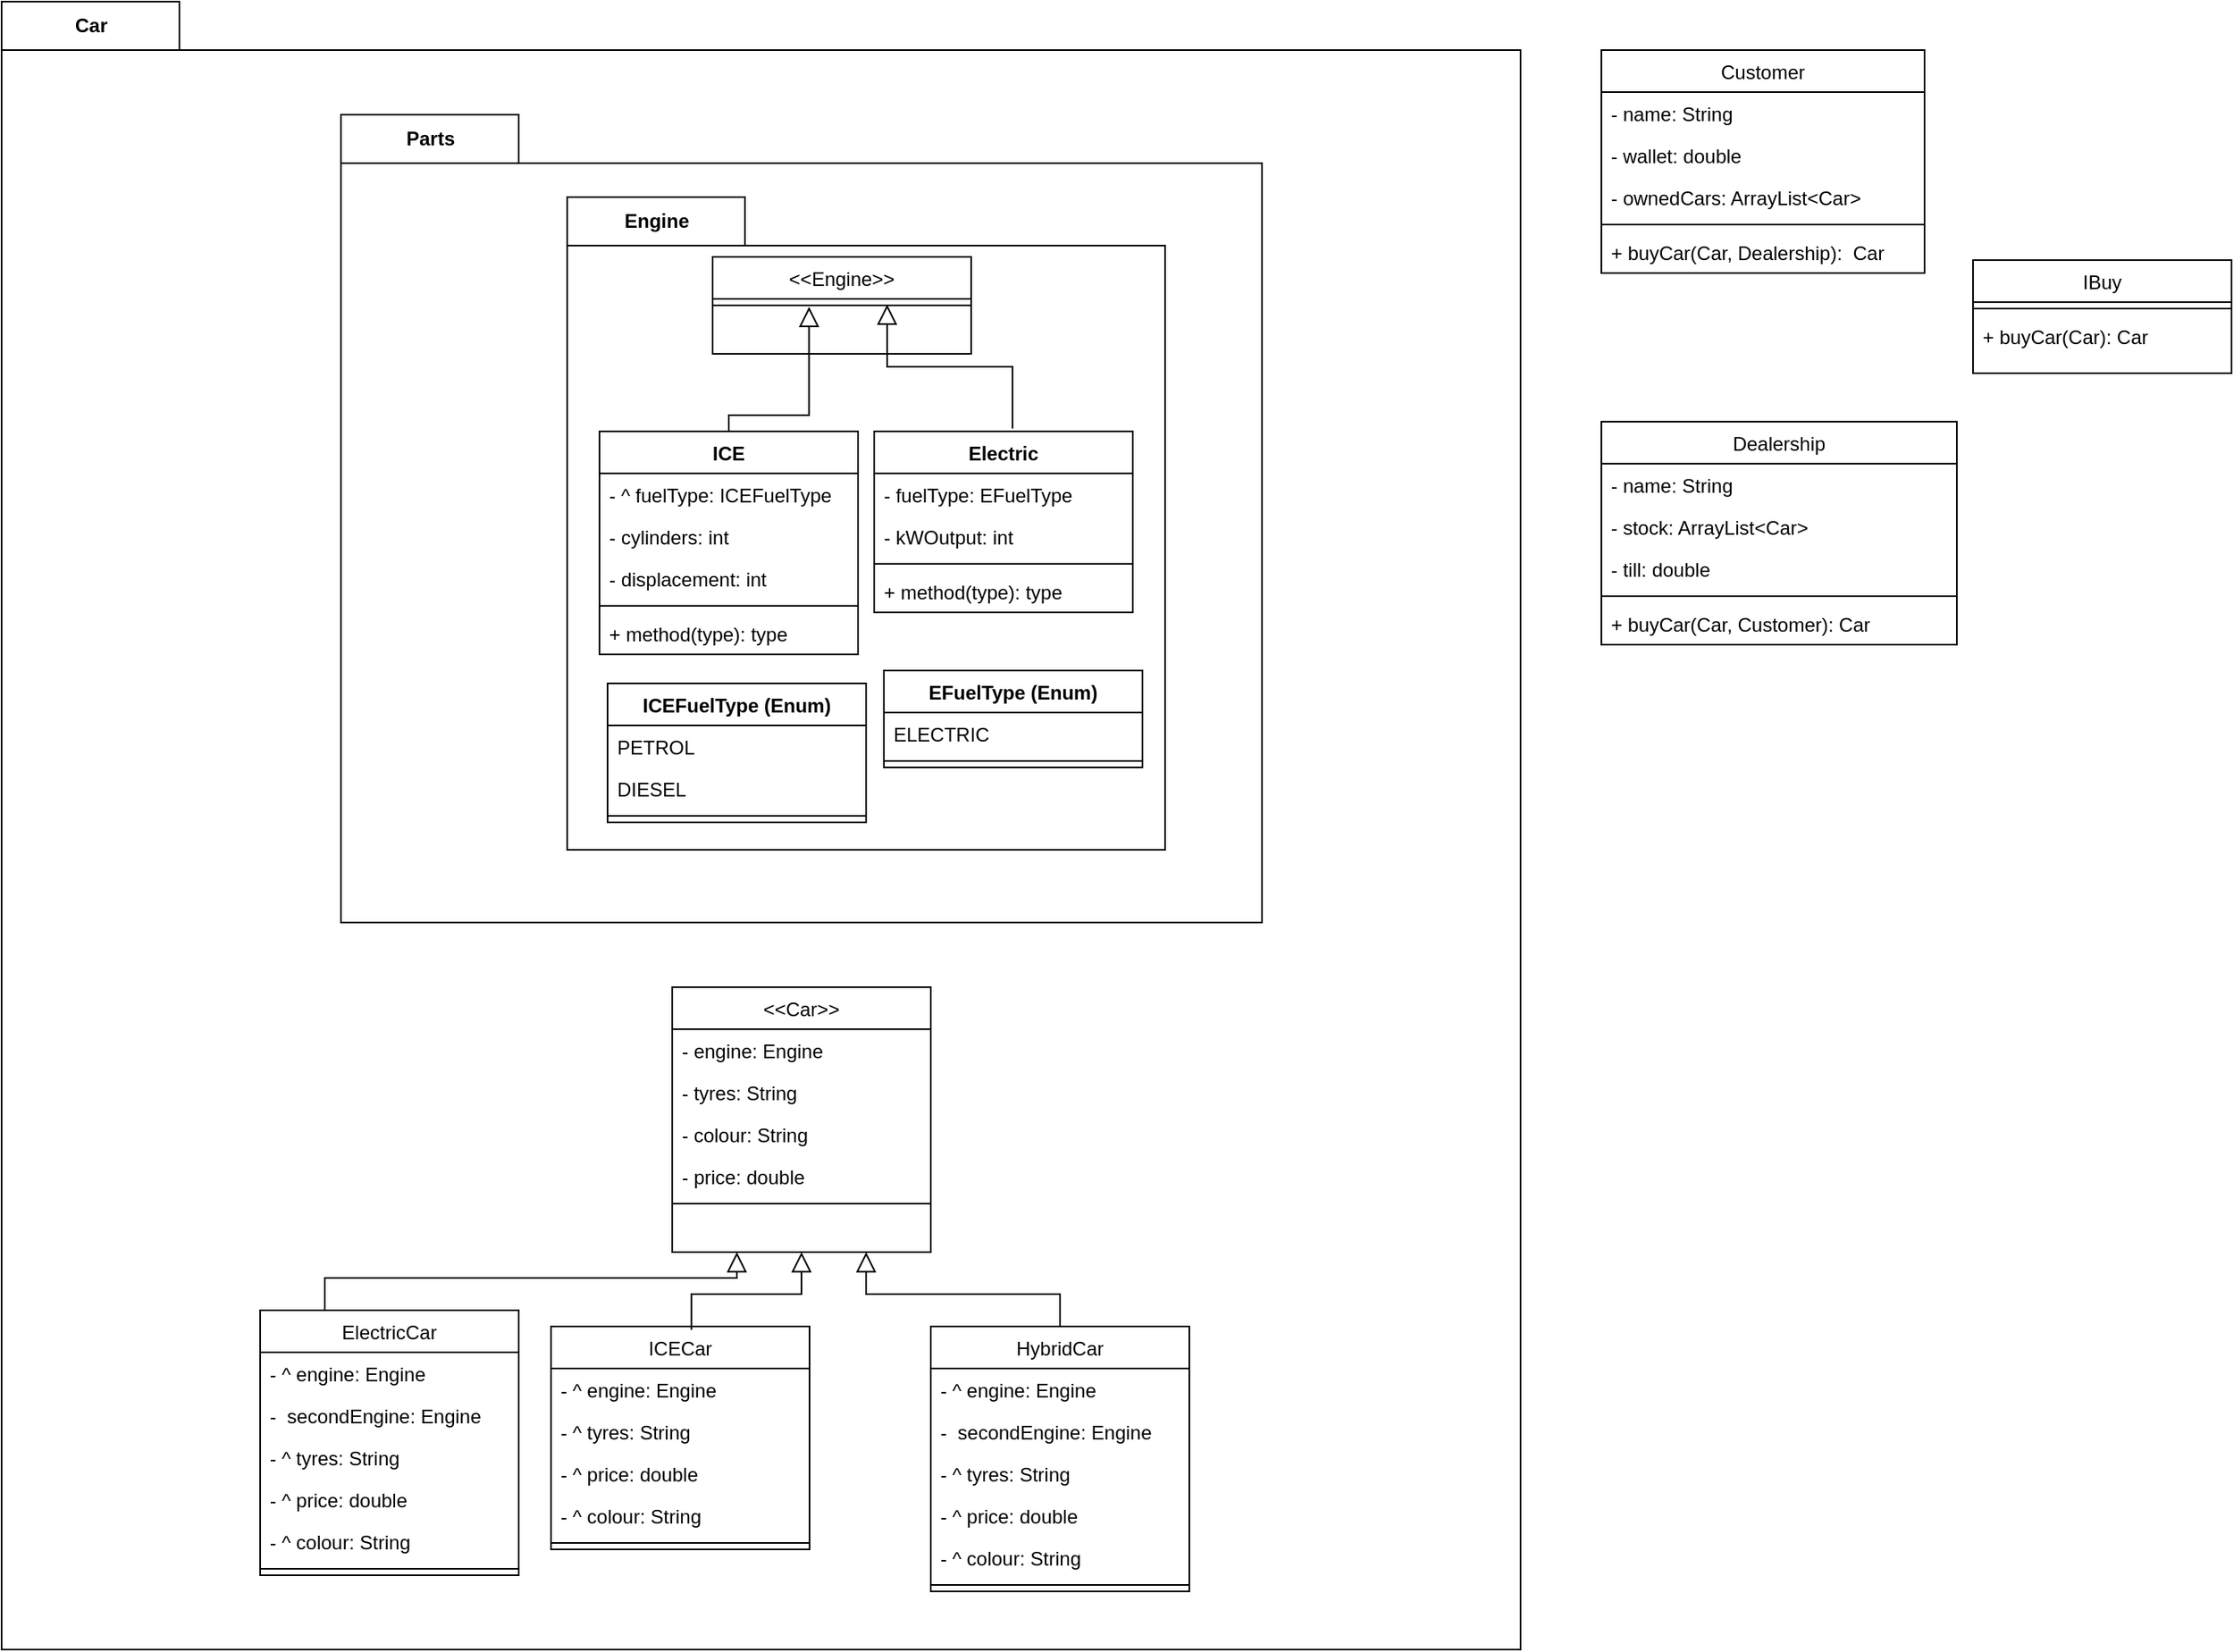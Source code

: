 <mxfile version="14.1.8" type="device"><diagram id="C5RBs43oDa-KdzZeNtuy" name="Page-1"><mxGraphModel dx="1435" dy="479" grid="1" gridSize="10" guides="1" tooltips="1" connect="1" arrows="1" fold="1" page="1" pageScale="1" pageWidth="827" pageHeight="1169" math="0" shadow="0"><root><mxCell id="WIyWlLk6GJQsqaUBKTNV-0"/><mxCell id="WIyWlLk6GJQsqaUBKTNV-1" parent="WIyWlLk6GJQsqaUBKTNV-0"/><mxCell id="or8L_emNe5XyGauRQhS9-157" value="Car" style="shape=folder;fontStyle=1;tabWidth=110;tabHeight=30;tabPosition=left;html=1;boundedLbl=1;labelInHeader=1;container=1;collapsible=0;recursiveResize=0;" vertex="1" parent="WIyWlLk6GJQsqaUBKTNV-1"><mxGeometry x="-600" y="60" width="940" height="1020" as="geometry"/></mxCell><mxCell id="or8L_emNe5XyGauRQhS9-128" value="Parts" style="shape=folder;fontStyle=1;tabWidth=110;tabHeight=30;tabPosition=left;html=1;boundedLbl=1;labelInHeader=1;container=1;collapsible=0;recursiveResize=0;" vertex="1" parent="or8L_emNe5XyGauRQhS9-157"><mxGeometry x="210" y="70" width="570" height="500" as="geometry"/></mxCell><mxCell id="or8L_emNe5XyGauRQhS9-126" value="Engine" style="shape=folder;fontStyle=1;tabWidth=110;tabHeight=30;tabPosition=left;html=1;boundedLbl=1;labelInHeader=1;container=1;collapsible=0;recursiveResize=0;" vertex="1" parent="or8L_emNe5XyGauRQhS9-128"><mxGeometry x="140" y="51" width="370" height="404" as="geometry"/></mxCell><mxCell id="zkfFHV4jXpPFQw0GAbJ--6" value="&lt;&lt;Engine&gt;&gt;" style="swimlane;fontStyle=0;align=center;verticalAlign=top;childLayout=stackLayout;horizontal=1;startSize=26;horizontalStack=0;resizeParent=1;resizeLast=0;collapsible=1;marginBottom=0;rounded=0;shadow=0;strokeWidth=1;" parent="or8L_emNe5XyGauRQhS9-126" vertex="1"><mxGeometry x="90" y="37" width="160" height="60" as="geometry"><mxRectangle x="130" y="380" width="160" height="26" as="alternateBounds"/></mxGeometry></mxCell><mxCell id="zkfFHV4jXpPFQw0GAbJ--9" value="" style="line;html=1;strokeWidth=1;align=left;verticalAlign=middle;spacingTop=-1;spacingLeft=3;spacingRight=3;rotatable=0;labelPosition=right;points=[];portConstraint=eastwest;" parent="zkfFHV4jXpPFQw0GAbJ--6" vertex="1"><mxGeometry y="26" width="160" height="8" as="geometry"/></mxCell><mxCell id="or8L_emNe5XyGauRQhS9-0" value="ICE" style="swimlane;fontStyle=1;align=center;verticalAlign=top;childLayout=stackLayout;horizontal=1;startSize=26;horizontalStack=0;resizeParent=1;resizeParentMax=0;resizeLast=0;collapsible=1;marginBottom=0;" vertex="1" parent="or8L_emNe5XyGauRQhS9-126"><mxGeometry x="20" y="145" width="160" height="138" as="geometry"/></mxCell><mxCell id="or8L_emNe5XyGauRQhS9-67" value="- ^ fuelType: ICEFuelType" style="text;strokeColor=none;fillColor=none;align=left;verticalAlign=top;spacingLeft=4;spacingRight=4;overflow=hidden;rotatable=0;points=[[0,0.5],[1,0.5]];portConstraint=eastwest;" vertex="1" parent="or8L_emNe5XyGauRQhS9-0"><mxGeometry y="26" width="160" height="26" as="geometry"/></mxCell><mxCell id="or8L_emNe5XyGauRQhS9-1" value="- cylinders: int" style="text;strokeColor=none;fillColor=none;align=left;verticalAlign=top;spacingLeft=4;spacingRight=4;overflow=hidden;rotatable=0;points=[[0,0.5],[1,0.5]];portConstraint=eastwest;" vertex="1" parent="or8L_emNe5XyGauRQhS9-0"><mxGeometry y="52" width="160" height="26" as="geometry"/></mxCell><mxCell id="or8L_emNe5XyGauRQhS9-28" value="- displacement: int" style="text;strokeColor=none;fillColor=none;align=left;verticalAlign=top;spacingLeft=4;spacingRight=4;overflow=hidden;rotatable=0;points=[[0,0.5],[1,0.5]];portConstraint=eastwest;" vertex="1" parent="or8L_emNe5XyGauRQhS9-0"><mxGeometry y="78" width="160" height="26" as="geometry"/></mxCell><mxCell id="or8L_emNe5XyGauRQhS9-2" value="" style="line;strokeWidth=1;fillColor=none;align=left;verticalAlign=middle;spacingTop=-1;spacingLeft=3;spacingRight=3;rotatable=0;labelPosition=right;points=[];portConstraint=eastwest;" vertex="1" parent="or8L_emNe5XyGauRQhS9-0"><mxGeometry y="104" width="160" height="8" as="geometry"/></mxCell><mxCell id="or8L_emNe5XyGauRQhS9-3" value="+ method(type): type" style="text;strokeColor=none;fillColor=none;align=left;verticalAlign=top;spacingLeft=4;spacingRight=4;overflow=hidden;rotatable=0;points=[[0,0.5],[1,0.5]];portConstraint=eastwest;" vertex="1" parent="or8L_emNe5XyGauRQhS9-0"><mxGeometry y="112" width="160" height="26" as="geometry"/></mxCell><mxCell id="or8L_emNe5XyGauRQhS9-5" value="Electric" style="swimlane;fontStyle=1;align=center;verticalAlign=top;childLayout=stackLayout;horizontal=1;startSize=26;horizontalStack=0;resizeParent=1;resizeParentMax=0;resizeLast=0;collapsible=1;marginBottom=0;" vertex="1" parent="or8L_emNe5XyGauRQhS9-126"><mxGeometry x="190" y="145" width="160" height="112" as="geometry"/></mxCell><mxCell id="or8L_emNe5XyGauRQhS9-35" value="- fuelType: EFuelType" style="text;strokeColor=none;fillColor=none;align=left;verticalAlign=top;spacingLeft=4;spacingRight=4;overflow=hidden;rotatable=0;points=[[0,0.5],[1,0.5]];portConstraint=eastwest;" vertex="1" parent="or8L_emNe5XyGauRQhS9-5"><mxGeometry y="26" width="160" height="26" as="geometry"/></mxCell><mxCell id="or8L_emNe5XyGauRQhS9-52" value="- kWOutput: int" style="text;strokeColor=none;fillColor=none;align=left;verticalAlign=top;spacingLeft=4;spacingRight=4;overflow=hidden;rotatable=0;points=[[0,0.5],[1,0.5]];portConstraint=eastwest;" vertex="1" parent="or8L_emNe5XyGauRQhS9-5"><mxGeometry y="52" width="160" height="26" as="geometry"/></mxCell><mxCell id="or8L_emNe5XyGauRQhS9-7" value="" style="line;strokeWidth=1;fillColor=none;align=left;verticalAlign=middle;spacingTop=-1;spacingLeft=3;spacingRight=3;rotatable=0;labelPosition=right;points=[];portConstraint=eastwest;" vertex="1" parent="or8L_emNe5XyGauRQhS9-5"><mxGeometry y="78" width="160" height="8" as="geometry"/></mxCell><mxCell id="or8L_emNe5XyGauRQhS9-8" value="+ method(type): type" style="text;strokeColor=none;fillColor=none;align=left;verticalAlign=top;spacingLeft=4;spacingRight=4;overflow=hidden;rotatable=0;points=[[0,0.5],[1,0.5]];portConstraint=eastwest;" vertex="1" parent="or8L_emNe5XyGauRQhS9-5"><mxGeometry y="86" width="160" height="26" as="geometry"/></mxCell><mxCell id="or8L_emNe5XyGauRQhS9-9" value="" style="endArrow=block;endSize=10;endFill=0;shadow=0;strokeWidth=1;rounded=0;edgeStyle=elbowEdgeStyle;elbow=vertical;exitX=0.535;exitY=-0.016;exitDx=0;exitDy=0;exitPerimeter=0;entryX=0.675;entryY=0.44;entryDx=0;entryDy=0;entryPerimeter=0;" edge="1" parent="or8L_emNe5XyGauRQhS9-126" source="or8L_emNe5XyGauRQhS9-5" target="zkfFHV4jXpPFQw0GAbJ--9"><mxGeometry width="160" relative="1" as="geometry"><mxPoint x="400" y="147" as="sourcePoint"/><mxPoint x="200" y="100" as="targetPoint"/></mxGeometry></mxCell><mxCell id="or8L_emNe5XyGauRQhS9-10" value="" style="endArrow=block;endSize=10;endFill=0;shadow=0;strokeWidth=1;rounded=0;edgeStyle=elbowEdgeStyle;elbow=vertical;exitX=0.5;exitY=0;exitDx=0;exitDy=0;entryX=0.373;entryY=0.612;entryDx=0;entryDy=0;entryPerimeter=0;" edge="1" parent="or8L_emNe5XyGauRQhS9-126" source="or8L_emNe5XyGauRQhS9-0" target="zkfFHV4jXpPFQw0GAbJ--9"><mxGeometry width="160" relative="1" as="geometry"><mxPoint x="90" y="155" as="sourcePoint"/><mxPoint x="150" y="105" as="targetPoint"/><Array as="points"><mxPoint x="120" y="135"/></Array></mxGeometry></mxCell><mxCell id="or8L_emNe5XyGauRQhS9-47" value="ICEFuelType (Enum)" style="swimlane;fontStyle=1;align=center;verticalAlign=top;childLayout=stackLayout;horizontal=1;startSize=26;horizontalStack=0;resizeParent=1;resizeParentMax=0;resizeLast=0;collapsible=1;marginBottom=0;" vertex="1" parent="or8L_emNe5XyGauRQhS9-126"><mxGeometry x="25" y="301" width="160" height="86" as="geometry"/></mxCell><mxCell id="or8L_emNe5XyGauRQhS9-49" value="PETROL" style="text;strokeColor=none;fillColor=none;align=left;verticalAlign=top;spacingLeft=4;spacingRight=4;overflow=hidden;rotatable=0;points=[[0,0.5],[1,0.5]];portConstraint=eastwest;" vertex="1" parent="or8L_emNe5XyGauRQhS9-47"><mxGeometry y="26" width="160" height="26" as="geometry"/></mxCell><mxCell id="or8L_emNe5XyGauRQhS9-50" value="DIESEL" style="text;strokeColor=none;fillColor=none;align=left;verticalAlign=top;spacingLeft=4;spacingRight=4;overflow=hidden;rotatable=0;points=[[0,0.5],[1,0.5]];portConstraint=eastwest;" vertex="1" parent="or8L_emNe5XyGauRQhS9-47"><mxGeometry y="52" width="160" height="26" as="geometry"/></mxCell><mxCell id="or8L_emNe5XyGauRQhS9-48" value="" style="line;strokeWidth=1;fillColor=none;align=left;verticalAlign=middle;spacingTop=-1;spacingLeft=3;spacingRight=3;rotatable=0;labelPosition=right;points=[];portConstraint=eastwest;" vertex="1" parent="or8L_emNe5XyGauRQhS9-47"><mxGeometry y="78" width="160" height="8" as="geometry"/></mxCell><mxCell id="or8L_emNe5XyGauRQhS9-160" value="EFuelType (Enum)" style="swimlane;fontStyle=1;align=center;verticalAlign=top;childLayout=stackLayout;horizontal=1;startSize=26;horizontalStack=0;resizeParent=1;resizeParentMax=0;resizeLast=0;collapsible=1;marginBottom=0;" vertex="1" parent="or8L_emNe5XyGauRQhS9-126"><mxGeometry x="196" y="293" width="160" height="60" as="geometry"/></mxCell><mxCell id="or8L_emNe5XyGauRQhS9-161" value="ELECTRIC" style="text;strokeColor=none;fillColor=none;align=left;verticalAlign=top;spacingLeft=4;spacingRight=4;overflow=hidden;rotatable=0;points=[[0,0.5],[1,0.5]];portConstraint=eastwest;" vertex="1" parent="or8L_emNe5XyGauRQhS9-160"><mxGeometry y="26" width="160" height="26" as="geometry"/></mxCell><mxCell id="or8L_emNe5XyGauRQhS9-163" value="" style="line;strokeWidth=1;fillColor=none;align=left;verticalAlign=middle;spacingTop=-1;spacingLeft=3;spacingRight=3;rotatable=0;labelPosition=right;points=[];portConstraint=eastwest;" vertex="1" parent="or8L_emNe5XyGauRQhS9-160"><mxGeometry y="52" width="160" height="8" as="geometry"/></mxCell><mxCell id="or8L_emNe5XyGauRQhS9-11" value="&lt;&lt;Car&gt;&gt;" style="swimlane;fontStyle=0;align=center;verticalAlign=top;childLayout=stackLayout;horizontal=1;startSize=26;horizontalStack=0;resizeParent=1;resizeLast=0;collapsible=1;marginBottom=0;rounded=0;shadow=0;strokeWidth=1;" vertex="1" parent="or8L_emNe5XyGauRQhS9-157"><mxGeometry x="415" y="610" width="160" height="164" as="geometry"><mxRectangle x="130" y="380" width="160" height="26" as="alternateBounds"/></mxGeometry></mxCell><mxCell id="or8L_emNe5XyGauRQhS9-71" value="- engine: Engine" style="text;strokeColor=none;fillColor=none;align=left;verticalAlign=top;spacingLeft=4;spacingRight=4;overflow=hidden;rotatable=0;points=[[0,0.5],[1,0.5]];portConstraint=eastwest;" vertex="1" parent="or8L_emNe5XyGauRQhS9-11"><mxGeometry y="26" width="160" height="26" as="geometry"/></mxCell><mxCell id="or8L_emNe5XyGauRQhS9-90" value="- tyres: String" style="text;strokeColor=none;fillColor=none;align=left;verticalAlign=top;spacingLeft=4;spacingRight=4;overflow=hidden;rotatable=0;points=[[0,0.5],[1,0.5]];portConstraint=eastwest;" vertex="1" parent="or8L_emNe5XyGauRQhS9-11"><mxGeometry y="52" width="160" height="26" as="geometry"/></mxCell><mxCell id="or8L_emNe5XyGauRQhS9-106" value="- colour: String" style="text;strokeColor=none;fillColor=none;align=left;verticalAlign=top;spacingLeft=4;spacingRight=4;overflow=hidden;rotatable=0;points=[[0,0.5],[1,0.5]];portConstraint=eastwest;" vertex="1" parent="or8L_emNe5XyGauRQhS9-11"><mxGeometry y="78" width="160" height="26" as="geometry"/></mxCell><mxCell id="or8L_emNe5XyGauRQhS9-107" value="- price: double" style="text;strokeColor=none;fillColor=none;align=left;verticalAlign=top;spacingLeft=4;spacingRight=4;overflow=hidden;rotatable=0;points=[[0,0.5],[1,0.5]];portConstraint=eastwest;" vertex="1" parent="or8L_emNe5XyGauRQhS9-11"><mxGeometry y="104" width="160" height="26" as="geometry"/></mxCell><mxCell id="or8L_emNe5XyGauRQhS9-12" value="" style="line;html=1;strokeWidth=1;align=left;verticalAlign=middle;spacingTop=-1;spacingLeft=3;spacingRight=3;rotatable=0;labelPosition=right;points=[];portConstraint=eastwest;" vertex="1" parent="or8L_emNe5XyGauRQhS9-11"><mxGeometry y="130" width="160" height="8" as="geometry"/></mxCell><mxCell id="or8L_emNe5XyGauRQhS9-13" value="ElectricCar" style="swimlane;fontStyle=0;align=center;verticalAlign=top;childLayout=stackLayout;horizontal=1;startSize=26;horizontalStack=0;resizeParent=1;resizeLast=0;collapsible=1;marginBottom=0;rounded=0;shadow=0;strokeWidth=1;" vertex="1" parent="or8L_emNe5XyGauRQhS9-157"><mxGeometry x="160" y="810" width="160" height="164" as="geometry"><mxRectangle x="130" y="380" width="160" height="26" as="alternateBounds"/></mxGeometry></mxCell><mxCell id="or8L_emNe5XyGauRQhS9-75" value="- ^ engine: Engine" style="text;strokeColor=none;fillColor=none;align=left;verticalAlign=top;spacingLeft=4;spacingRight=4;overflow=hidden;rotatable=0;points=[[0,0.5],[1,0.5]];portConstraint=eastwest;" vertex="1" parent="or8L_emNe5XyGauRQhS9-13"><mxGeometry y="26" width="160" height="26" as="geometry"/></mxCell><mxCell id="or8L_emNe5XyGauRQhS9-164" value="-  secondEngine: Engine" style="text;strokeColor=none;fillColor=none;align=left;verticalAlign=top;spacingLeft=4;spacingRight=4;overflow=hidden;rotatable=0;points=[[0,0.5],[1,0.5]];portConstraint=eastwest;" vertex="1" parent="or8L_emNe5XyGauRQhS9-13"><mxGeometry y="52" width="160" height="26" as="geometry"/></mxCell><mxCell id="or8L_emNe5XyGauRQhS9-91" value="- ^ tyres: String" style="text;strokeColor=none;fillColor=none;align=left;verticalAlign=top;spacingLeft=4;spacingRight=4;overflow=hidden;rotatable=0;points=[[0,0.5],[1,0.5]];portConstraint=eastwest;" vertex="1" parent="or8L_emNe5XyGauRQhS9-13"><mxGeometry y="78" width="160" height="26" as="geometry"/></mxCell><mxCell id="or8L_emNe5XyGauRQhS9-111" value="- ^ price: double" style="text;strokeColor=none;fillColor=none;align=left;verticalAlign=top;spacingLeft=4;spacingRight=4;overflow=hidden;rotatable=0;points=[[0,0.5],[1,0.5]];portConstraint=eastwest;" vertex="1" parent="or8L_emNe5XyGauRQhS9-13"><mxGeometry y="104" width="160" height="26" as="geometry"/></mxCell><mxCell id="or8L_emNe5XyGauRQhS9-110" value="- ^ colour: String" style="text;strokeColor=none;fillColor=none;align=left;verticalAlign=top;spacingLeft=4;spacingRight=4;overflow=hidden;rotatable=0;points=[[0,0.5],[1,0.5]];portConstraint=eastwest;" vertex="1" parent="or8L_emNe5XyGauRQhS9-13"><mxGeometry y="130" width="160" height="26" as="geometry"/></mxCell><mxCell id="or8L_emNe5XyGauRQhS9-14" value="" style="line;html=1;strokeWidth=1;align=left;verticalAlign=middle;spacingTop=-1;spacingLeft=3;spacingRight=3;rotatable=0;labelPosition=right;points=[];portConstraint=eastwest;" vertex="1" parent="or8L_emNe5XyGauRQhS9-13"><mxGeometry y="156" width="160" height="8" as="geometry"/></mxCell><mxCell id="or8L_emNe5XyGauRQhS9-15" value="ICECar" style="swimlane;fontStyle=0;align=center;verticalAlign=top;childLayout=stackLayout;horizontal=1;startSize=26;horizontalStack=0;resizeParent=1;resizeLast=0;collapsible=1;marginBottom=0;rounded=0;shadow=0;strokeWidth=1;" vertex="1" parent="or8L_emNe5XyGauRQhS9-157"><mxGeometry x="340" y="820" width="160" height="138" as="geometry"><mxRectangle x="130" y="380" width="160" height="26" as="alternateBounds"/></mxGeometry></mxCell><mxCell id="or8L_emNe5XyGauRQhS9-6" value="- ^ engine: Engine" style="text;strokeColor=none;fillColor=none;align=left;verticalAlign=top;spacingLeft=4;spacingRight=4;overflow=hidden;rotatable=0;points=[[0,0.5],[1,0.5]];portConstraint=eastwest;" vertex="1" parent="or8L_emNe5XyGauRQhS9-15"><mxGeometry y="26" width="160" height="26" as="geometry"/></mxCell><mxCell id="or8L_emNe5XyGauRQhS9-89" value="- ^ tyres: String" style="text;strokeColor=none;fillColor=none;align=left;verticalAlign=top;spacingLeft=4;spacingRight=4;overflow=hidden;rotatable=0;points=[[0,0.5],[1,0.5]];portConstraint=eastwest;" vertex="1" parent="or8L_emNe5XyGauRQhS9-15"><mxGeometry y="52" width="160" height="26" as="geometry"/></mxCell><mxCell id="or8L_emNe5XyGauRQhS9-113" value="- ^ price: double" style="text;strokeColor=none;fillColor=none;align=left;verticalAlign=top;spacingLeft=4;spacingRight=4;overflow=hidden;rotatable=0;points=[[0,0.5],[1,0.5]];portConstraint=eastwest;" vertex="1" parent="or8L_emNe5XyGauRQhS9-15"><mxGeometry y="78" width="160" height="26" as="geometry"/></mxCell><mxCell id="or8L_emNe5XyGauRQhS9-112" value="- ^ colour: String" style="text;strokeColor=none;fillColor=none;align=left;verticalAlign=top;spacingLeft=4;spacingRight=4;overflow=hidden;rotatable=0;points=[[0,0.5],[1,0.5]];portConstraint=eastwest;" vertex="1" parent="or8L_emNe5XyGauRQhS9-15"><mxGeometry y="104" width="160" height="26" as="geometry"/></mxCell><mxCell id="or8L_emNe5XyGauRQhS9-16" value="" style="line;html=1;strokeWidth=1;align=left;verticalAlign=middle;spacingTop=-1;spacingLeft=3;spacingRight=3;rotatable=0;labelPosition=right;points=[];portConstraint=eastwest;" vertex="1" parent="or8L_emNe5XyGauRQhS9-15"><mxGeometry y="130" width="160" height="8" as="geometry"/></mxCell><mxCell id="or8L_emNe5XyGauRQhS9-17" value="HybridCar" style="swimlane;fontStyle=0;align=center;verticalAlign=top;childLayout=stackLayout;horizontal=1;startSize=26;horizontalStack=0;resizeParent=1;resizeLast=0;collapsible=1;marginBottom=0;rounded=0;shadow=0;strokeWidth=1;" vertex="1" parent="or8L_emNe5XyGauRQhS9-157"><mxGeometry x="575" y="820" width="160" height="164" as="geometry"><mxRectangle x="130" y="380" width="160" height="26" as="alternateBounds"/></mxGeometry></mxCell><mxCell id="or8L_emNe5XyGauRQhS9-76" value="- ^ engine: Engine" style="text;strokeColor=none;fillColor=none;align=left;verticalAlign=top;spacingLeft=4;spacingRight=4;overflow=hidden;rotatable=0;points=[[0,0.5],[1,0.5]];portConstraint=eastwest;" vertex="1" parent="or8L_emNe5XyGauRQhS9-17"><mxGeometry y="26" width="160" height="26" as="geometry"/></mxCell><mxCell id="or8L_emNe5XyGauRQhS9-109" value="-  secondEngine: Engine" style="text;strokeColor=none;fillColor=none;align=left;verticalAlign=top;spacingLeft=4;spacingRight=4;overflow=hidden;rotatable=0;points=[[0,0.5],[1,0.5]];portConstraint=eastwest;" vertex="1" parent="or8L_emNe5XyGauRQhS9-17"><mxGeometry y="52" width="160" height="26" as="geometry"/></mxCell><mxCell id="or8L_emNe5XyGauRQhS9-92" value="- ^ tyres: String" style="text;strokeColor=none;fillColor=none;align=left;verticalAlign=top;spacingLeft=4;spacingRight=4;overflow=hidden;rotatable=0;points=[[0,0.5],[1,0.5]];portConstraint=eastwest;" vertex="1" parent="or8L_emNe5XyGauRQhS9-17"><mxGeometry y="78" width="160" height="26" as="geometry"/></mxCell><mxCell id="or8L_emNe5XyGauRQhS9-115" value="- ^ price: double" style="text;strokeColor=none;fillColor=none;align=left;verticalAlign=top;spacingLeft=4;spacingRight=4;overflow=hidden;rotatable=0;points=[[0,0.5],[1,0.5]];portConstraint=eastwest;" vertex="1" parent="or8L_emNe5XyGauRQhS9-17"><mxGeometry y="104" width="160" height="26" as="geometry"/></mxCell><mxCell id="or8L_emNe5XyGauRQhS9-114" value="- ^ colour: String" style="text;strokeColor=none;fillColor=none;align=left;verticalAlign=top;spacingLeft=4;spacingRight=4;overflow=hidden;rotatable=0;points=[[0,0.5],[1,0.5]];portConstraint=eastwest;" vertex="1" parent="or8L_emNe5XyGauRQhS9-17"><mxGeometry y="130" width="160" height="26" as="geometry"/></mxCell><mxCell id="or8L_emNe5XyGauRQhS9-18" value="" style="line;html=1;strokeWidth=1;align=left;verticalAlign=middle;spacingTop=-1;spacingLeft=3;spacingRight=3;rotatable=0;labelPosition=right;points=[];portConstraint=eastwest;" vertex="1" parent="or8L_emNe5XyGauRQhS9-17"><mxGeometry y="156" width="160" height="8" as="geometry"/></mxCell><mxCell id="or8L_emNe5XyGauRQhS9-19" value="" style="endArrow=block;endSize=10;endFill=0;shadow=0;strokeWidth=1;rounded=0;edgeStyle=elbowEdgeStyle;elbow=vertical;exitX=0.5;exitY=0;exitDx=0;exitDy=0;entryX=0.75;entryY=1;entryDx=0;entryDy=0;" edge="1" parent="or8L_emNe5XyGauRQhS9-157" source="or8L_emNe5XyGauRQhS9-17" target="or8L_emNe5XyGauRQhS9-11"><mxGeometry width="160" relative="1" as="geometry"><mxPoint x="625.6" y="880.004" as="sourcePoint"/><mxPoint x="590" y="830" as="targetPoint"/><Array as="points"><mxPoint x="570" y="800"/><mxPoint x="570" y="970"/><mxPoint x="610" y="870"/></Array></mxGeometry></mxCell><mxCell id="or8L_emNe5XyGauRQhS9-20" value="" style="endArrow=block;endSize=10;endFill=0;shadow=0;strokeWidth=1;rounded=0;edgeStyle=elbowEdgeStyle;elbow=vertical;exitX=0.543;exitY=0.015;exitDx=0;exitDy=0;entryX=0.5;entryY=1;entryDx=0;entryDy=0;exitPerimeter=0;" edge="1" parent="or8L_emNe5XyGauRQhS9-157" source="or8L_emNe5XyGauRQhS9-15" target="or8L_emNe5XyGauRQhS9-11"><mxGeometry width="160" relative="1" as="geometry"><mxPoint x="660.24" y="822.976" as="sourcePoint"/><mxPoint x="390" y="860" as="targetPoint"/><Array as="points"><mxPoint x="470" y="800"/><mxPoint x="440" y="980"/><mxPoint x="390" y="880"/></Array></mxGeometry></mxCell><mxCell id="or8L_emNe5XyGauRQhS9-21" value="" style="endArrow=block;endSize=10;endFill=0;shadow=0;strokeWidth=1;rounded=0;edgeStyle=elbowEdgeStyle;elbow=vertical;exitX=0.25;exitY=0;exitDx=0;exitDy=0;entryX=0.25;entryY=1;entryDx=0;entryDy=0;" edge="1" parent="or8L_emNe5XyGauRQhS9-157" source="or8L_emNe5XyGauRQhS9-13" target="or8L_emNe5XyGauRQhS9-11"><mxGeometry width="160" relative="1" as="geometry"><mxPoint x="650.24" y="914.976" as="sourcePoint"/><mxPoint x="310" y="840" as="targetPoint"/><Array as="points"><mxPoint x="290" y="790"/><mxPoint x="290" y="780"/><mxPoint x="290" y="960"/><mxPoint x="280" y="870"/><mxPoint x="280" y="848"/><mxPoint x="600" y="808"/></Array></mxGeometry></mxCell><mxCell id="or8L_emNe5XyGauRQhS9-116" value="Customer" style="swimlane;fontStyle=0;align=center;verticalAlign=top;childLayout=stackLayout;horizontal=1;startSize=26;horizontalStack=0;resizeParent=1;resizeLast=0;collapsible=1;marginBottom=0;rounded=0;shadow=0;strokeWidth=1;" vertex="1" parent="WIyWlLk6GJQsqaUBKTNV-1"><mxGeometry x="390" y="90" width="200" height="138" as="geometry"><mxRectangle x="130" y="380" width="160" height="26" as="alternateBounds"/></mxGeometry></mxCell><mxCell id="or8L_emNe5XyGauRQhS9-117" value="- name: String" style="text;strokeColor=none;fillColor=none;align=left;verticalAlign=top;spacingLeft=4;spacingRight=4;overflow=hidden;rotatable=0;points=[[0,0.5],[1,0.5]];portConstraint=eastwest;" vertex="1" parent="or8L_emNe5XyGauRQhS9-116"><mxGeometry y="26" width="200" height="26" as="geometry"/></mxCell><mxCell id="or8L_emNe5XyGauRQhS9-119" value="- wallet: double" style="text;strokeColor=none;fillColor=none;align=left;verticalAlign=top;spacingLeft=4;spacingRight=4;overflow=hidden;rotatable=0;points=[[0,0.5],[1,0.5]];portConstraint=eastwest;" vertex="1" parent="or8L_emNe5XyGauRQhS9-116"><mxGeometry y="52" width="200" height="26" as="geometry"/></mxCell><mxCell id="or8L_emNe5XyGauRQhS9-124" value="- ownedCars: ArrayList&lt;Car&gt;" style="text;strokeColor=none;fillColor=none;align=left;verticalAlign=top;spacingLeft=4;spacingRight=4;overflow=hidden;rotatable=0;points=[[0,0.5],[1,0.5]];portConstraint=eastwest;" vertex="1" parent="or8L_emNe5XyGauRQhS9-116"><mxGeometry y="78" width="200" height="26" as="geometry"/></mxCell><mxCell id="or8L_emNe5XyGauRQhS9-118" value="" style="line;html=1;strokeWidth=1;align=left;verticalAlign=middle;spacingTop=-1;spacingLeft=3;spacingRight=3;rotatable=0;labelPosition=right;points=[];portConstraint=eastwest;" vertex="1" parent="or8L_emNe5XyGauRQhS9-116"><mxGeometry y="104" width="200" height="8" as="geometry"/></mxCell><mxCell id="or8L_emNe5XyGauRQhS9-167" value="+ buyCar(Car, Dealership):  Car" style="text;strokeColor=none;fillColor=none;align=left;verticalAlign=top;spacingLeft=4;spacingRight=4;overflow=hidden;rotatable=0;points=[[0,0.5],[1,0.5]];portConstraint=eastwest;" vertex="1" parent="or8L_emNe5XyGauRQhS9-116"><mxGeometry y="112" width="200" height="26" as="geometry"/></mxCell><mxCell id="or8L_emNe5XyGauRQhS9-168" value="IBuy" style="swimlane;fontStyle=0;align=center;verticalAlign=top;childLayout=stackLayout;horizontal=1;startSize=26;horizontalStack=0;resizeParent=1;resizeLast=0;collapsible=1;marginBottom=0;rounded=0;shadow=0;strokeWidth=1;" vertex="1" parent="WIyWlLk6GJQsqaUBKTNV-1"><mxGeometry x="620" y="220" width="160" height="70" as="geometry"><mxRectangle x="130" y="380" width="160" height="26" as="alternateBounds"/></mxGeometry></mxCell><mxCell id="or8L_emNe5XyGauRQhS9-172" value="" style="line;html=1;strokeWidth=1;align=left;verticalAlign=middle;spacingTop=-1;spacingLeft=3;spacingRight=3;rotatable=0;labelPosition=right;points=[];portConstraint=eastwest;" vertex="1" parent="or8L_emNe5XyGauRQhS9-168"><mxGeometry y="26" width="160" height="8" as="geometry"/></mxCell><mxCell id="or8L_emNe5XyGauRQhS9-173" value="+ buyCar(Car): Car" style="text;strokeColor=none;fillColor=none;align=left;verticalAlign=top;spacingLeft=4;spacingRight=4;overflow=hidden;rotatable=0;points=[[0,0.5],[1,0.5]];portConstraint=eastwest;" vertex="1" parent="or8L_emNe5XyGauRQhS9-168"><mxGeometry y="34" width="160" height="26" as="geometry"/></mxCell><mxCell id="or8L_emNe5XyGauRQhS9-120" value="Dealership" style="swimlane;fontStyle=0;align=center;verticalAlign=top;childLayout=stackLayout;horizontal=1;startSize=26;horizontalStack=0;resizeParent=1;resizeLast=0;collapsible=1;marginBottom=0;rounded=0;shadow=0;strokeWidth=1;" vertex="1" parent="WIyWlLk6GJQsqaUBKTNV-1"><mxGeometry x="390" y="320" width="220" height="138" as="geometry"><mxRectangle x="130" y="380" width="160" height="26" as="alternateBounds"/></mxGeometry></mxCell><mxCell id="or8L_emNe5XyGauRQhS9-121" value="- name: String" style="text;strokeColor=none;fillColor=none;align=left;verticalAlign=top;spacingLeft=4;spacingRight=4;overflow=hidden;rotatable=0;points=[[0,0.5],[1,0.5]];portConstraint=eastwest;" vertex="1" parent="or8L_emNe5XyGauRQhS9-120"><mxGeometry y="26" width="220" height="26" as="geometry"/></mxCell><mxCell id="or8L_emNe5XyGauRQhS9-165" value="- stock: ArrayList&lt;Car&gt;" style="text;strokeColor=none;fillColor=none;align=left;verticalAlign=top;spacingLeft=4;spacingRight=4;overflow=hidden;rotatable=0;points=[[0,0.5],[1,0.5]];portConstraint=eastwest;" vertex="1" parent="or8L_emNe5XyGauRQhS9-120"><mxGeometry y="52" width="220" height="26" as="geometry"/></mxCell><mxCell id="or8L_emNe5XyGauRQhS9-122" value="- till: double" style="text;strokeColor=none;fillColor=none;align=left;verticalAlign=top;spacingLeft=4;spacingRight=4;overflow=hidden;rotatable=0;points=[[0,0.5],[1,0.5]];portConstraint=eastwest;" vertex="1" parent="or8L_emNe5XyGauRQhS9-120"><mxGeometry y="78" width="220" height="26" as="geometry"/></mxCell><mxCell id="or8L_emNe5XyGauRQhS9-123" value="" style="line;html=1;strokeWidth=1;align=left;verticalAlign=middle;spacingTop=-1;spacingLeft=3;spacingRight=3;rotatable=0;labelPosition=right;points=[];portConstraint=eastwest;" vertex="1" parent="or8L_emNe5XyGauRQhS9-120"><mxGeometry y="104" width="220" height="8" as="geometry"/></mxCell><mxCell id="or8L_emNe5XyGauRQhS9-166" value="+ buyCar(Car, Customer): Car" style="text;strokeColor=none;fillColor=none;align=left;verticalAlign=top;spacingLeft=4;spacingRight=4;overflow=hidden;rotatable=0;points=[[0,0.5],[1,0.5]];portConstraint=eastwest;" vertex="1" parent="or8L_emNe5XyGauRQhS9-120"><mxGeometry y="112" width="220" height="26" as="geometry"/></mxCell></root></mxGraphModel></diagram></mxfile>